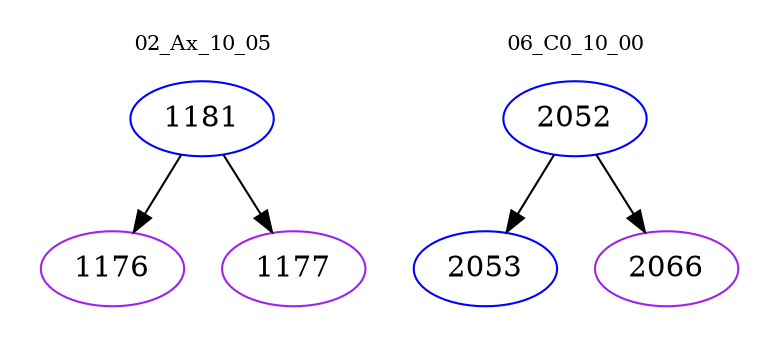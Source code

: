 digraph{
subgraph cluster_0 {
color = white
label = "02_Ax_10_05";
fontsize=10;
T0_1181 [label="1181", color="blue"]
T0_1181 -> T0_1176 [color="black"]
T0_1176 [label="1176", color="purple"]
T0_1181 -> T0_1177 [color="black"]
T0_1177 [label="1177", color="purple"]
}
subgraph cluster_1 {
color = white
label = "06_C0_10_00";
fontsize=10;
T1_2052 [label="2052", color="blue"]
T1_2052 -> T1_2053 [color="black"]
T1_2053 [label="2053", color="blue"]
T1_2052 -> T1_2066 [color="black"]
T1_2066 [label="2066", color="purple"]
}
}
